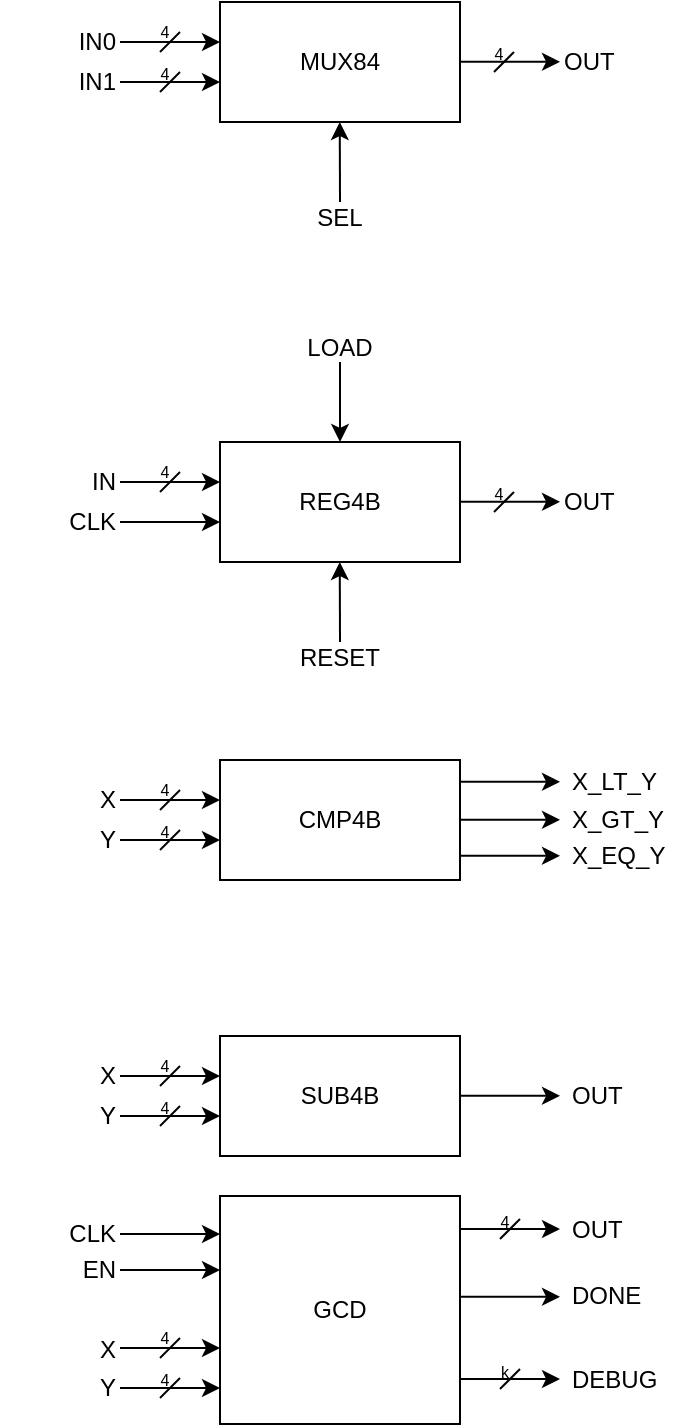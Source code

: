 <mxfile>
    <diagram id="Gh2L271qKCGY_lhU1-pZ" name="Page-1">
        <mxGraphModel dx="1340" dy="979" grid="0" gridSize="10" guides="1" tooltips="1" connect="1" arrows="1" fold="1" page="1" pageScale="1" pageWidth="850" pageHeight="1100" math="0" shadow="0">
            <root>
                <mxCell id="0"/>
                <mxCell id="1" parent="0"/>
                <mxCell id="2" value="MUX84" style="rounded=0;whiteSpace=wrap;html=1;" parent="1" vertex="1">
                    <mxGeometry x="150" y="230" width="120" height="60" as="geometry"/>
                </mxCell>
                <mxCell id="7" value="" style="group" parent="1" vertex="1" connectable="0">
                    <mxGeometry x="100" y="245" width="50" height="10" as="geometry"/>
                </mxCell>
                <mxCell id="3" value="" style="endArrow=classic;html=1;" parent="7" edge="1">
                    <mxGeometry width="50" height="50" relative="1" as="geometry">
                        <mxPoint y="5" as="sourcePoint"/>
                        <mxPoint x="50" y="5" as="targetPoint"/>
                    </mxGeometry>
                </mxCell>
                <mxCell id="6" value="" style="endArrow=none;html=1;" parent="7" edge="1">
                    <mxGeometry width="50" height="50" relative="1" as="geometry">
                        <mxPoint x="20" y="10" as="sourcePoint"/>
                        <mxPoint x="30" as="targetPoint"/>
                    </mxGeometry>
                </mxCell>
                <mxCell id="9" value="" style="group" parent="1" vertex="1" connectable="0">
                    <mxGeometry x="100" y="265" width="50" height="10" as="geometry"/>
                </mxCell>
                <mxCell id="4" value="" style="endArrow=classic;html=1;" parent="9" edge="1">
                    <mxGeometry width="50" height="50" relative="1" as="geometry">
                        <mxPoint y="5" as="sourcePoint"/>
                        <mxPoint x="50" y="5" as="targetPoint"/>
                    </mxGeometry>
                </mxCell>
                <mxCell id="8" value="" style="endArrow=none;html=1;" parent="9" edge="1">
                    <mxGeometry width="50" height="50" relative="1" as="geometry">
                        <mxPoint x="20" y="10" as="sourcePoint"/>
                        <mxPoint x="30" as="targetPoint"/>
                    </mxGeometry>
                </mxCell>
                <mxCell id="13" value="&lt;font style=&quot;font-size: 8px;&quot;&gt;4&lt;/font&gt;" style="text;html=1;align=center;verticalAlign=middle;whiteSpace=wrap;rounded=0;" parent="9" vertex="1">
                    <mxGeometry x="14.5" y="-5" width="15" height="10" as="geometry"/>
                </mxCell>
                <mxCell id="11" value="" style="group" parent="1" vertex="1" connectable="0">
                    <mxGeometry x="270" y="255" width="50" height="10" as="geometry"/>
                </mxCell>
                <mxCell id="5" value="" style="endArrow=classic;html=1;" parent="11" edge="1">
                    <mxGeometry width="50" height="50" relative="1" as="geometry">
                        <mxPoint y="4.92" as="sourcePoint"/>
                        <mxPoint x="50" y="4.92" as="targetPoint"/>
                    </mxGeometry>
                </mxCell>
                <mxCell id="10" value="" style="endArrow=none;html=1;" parent="11" edge="1">
                    <mxGeometry width="50" height="50" relative="1" as="geometry">
                        <mxPoint x="17" y="10" as="sourcePoint"/>
                        <mxPoint x="27" as="targetPoint"/>
                    </mxGeometry>
                </mxCell>
                <mxCell id="14" value="&lt;font style=&quot;font-size: 8px;&quot;&gt;4&lt;/font&gt;" style="text;html=1;align=center;verticalAlign=middle;whiteSpace=wrap;rounded=0;" parent="11" vertex="1">
                    <mxGeometry x="12" y="-5" width="15" height="10" as="geometry"/>
                </mxCell>
                <mxCell id="12" value="&lt;font style=&quot;font-size: 8px;&quot;&gt;4&lt;/font&gt;" style="text;html=1;align=center;verticalAlign=middle;whiteSpace=wrap;rounded=0;" parent="1" vertex="1">
                    <mxGeometry x="114.5" y="239" width="15" height="10" as="geometry"/>
                </mxCell>
                <mxCell id="15" value="IN0" style="text;html=1;align=right;verticalAlign=middle;whiteSpace=wrap;rounded=0;" parent="1" vertex="1">
                    <mxGeometry x="40" y="242.5" width="60" height="15" as="geometry"/>
                </mxCell>
                <mxCell id="16" value="IN1" style="text;html=1;align=right;verticalAlign=middle;whiteSpace=wrap;rounded=0;" parent="1" vertex="1">
                    <mxGeometry x="40" y="262" width="60" height="15" as="geometry"/>
                </mxCell>
                <mxCell id="17" value="OUT" style="text;html=1;align=left;verticalAlign=middle;whiteSpace=wrap;rounded=0;" parent="1" vertex="1">
                    <mxGeometry x="320" y="252.5" width="60" height="15" as="geometry"/>
                </mxCell>
                <mxCell id="18" value="" style="endArrow=classic;html=1;" parent="1" edge="1">
                    <mxGeometry width="50" height="50" relative="1" as="geometry">
                        <mxPoint x="210" y="330" as="sourcePoint"/>
                        <mxPoint x="209.88" y="290" as="targetPoint"/>
                    </mxGeometry>
                </mxCell>
                <mxCell id="19" value="SEL" style="text;html=1;align=center;verticalAlign=middle;whiteSpace=wrap;rounded=0;" parent="1" vertex="1">
                    <mxGeometry x="180" y="330" width="60" height="15" as="geometry"/>
                </mxCell>
                <mxCell id="20" value="REG4B" style="rounded=0;whiteSpace=wrap;html=1;" parent="1" vertex="1">
                    <mxGeometry x="150" y="450" width="120" height="60" as="geometry"/>
                </mxCell>
                <mxCell id="21" value="" style="group" parent="1" vertex="1" connectable="0">
                    <mxGeometry x="100" y="465" width="50" height="10" as="geometry"/>
                </mxCell>
                <mxCell id="22" value="" style="endArrow=classic;html=1;" parent="21" edge="1">
                    <mxGeometry width="50" height="50" relative="1" as="geometry">
                        <mxPoint y="5" as="sourcePoint"/>
                        <mxPoint x="50" y="5" as="targetPoint"/>
                    </mxGeometry>
                </mxCell>
                <mxCell id="23" value="" style="endArrow=none;html=1;" parent="21" edge="1">
                    <mxGeometry width="50" height="50" relative="1" as="geometry">
                        <mxPoint x="20" y="10" as="sourcePoint"/>
                        <mxPoint x="30" as="targetPoint"/>
                    </mxGeometry>
                </mxCell>
                <mxCell id="24" value="" style="group" parent="1" vertex="1" connectable="0">
                    <mxGeometry x="100" y="485" width="50" height="10" as="geometry"/>
                </mxCell>
                <mxCell id="25" value="" style="endArrow=classic;html=1;" parent="24" edge="1">
                    <mxGeometry width="50" height="50" relative="1" as="geometry">
                        <mxPoint y="5" as="sourcePoint"/>
                        <mxPoint x="50" y="5" as="targetPoint"/>
                    </mxGeometry>
                </mxCell>
                <mxCell id="28" value="" style="group" parent="1" vertex="1" connectable="0">
                    <mxGeometry x="270" y="475" width="50" height="10" as="geometry"/>
                </mxCell>
                <mxCell id="29" value="" style="endArrow=classic;html=1;" parent="28" edge="1">
                    <mxGeometry width="50" height="50" relative="1" as="geometry">
                        <mxPoint y="4.92" as="sourcePoint"/>
                        <mxPoint x="50" y="4.92" as="targetPoint"/>
                    </mxGeometry>
                </mxCell>
                <mxCell id="30" value="" style="endArrow=none;html=1;" parent="28" edge="1">
                    <mxGeometry width="50" height="50" relative="1" as="geometry">
                        <mxPoint x="17" y="10" as="sourcePoint"/>
                        <mxPoint x="27" as="targetPoint"/>
                    </mxGeometry>
                </mxCell>
                <mxCell id="31" value="&lt;font style=&quot;font-size: 8px;&quot;&gt;4&lt;/font&gt;" style="text;html=1;align=center;verticalAlign=middle;whiteSpace=wrap;rounded=0;" parent="28" vertex="1">
                    <mxGeometry x="12" y="-5" width="15" height="10" as="geometry"/>
                </mxCell>
                <mxCell id="32" value="&lt;font style=&quot;font-size: 8px;&quot;&gt;4&lt;/font&gt;" style="text;html=1;align=center;verticalAlign=middle;whiteSpace=wrap;rounded=0;" parent="1" vertex="1">
                    <mxGeometry x="114.5" y="459" width="15" height="10" as="geometry"/>
                </mxCell>
                <mxCell id="33" value="IN" style="text;html=1;align=right;verticalAlign=middle;whiteSpace=wrap;rounded=0;" parent="1" vertex="1">
                    <mxGeometry x="40" y="462.5" width="60" height="15" as="geometry"/>
                </mxCell>
                <mxCell id="34" value="CLK" style="text;html=1;align=right;verticalAlign=middle;whiteSpace=wrap;rounded=0;" parent="1" vertex="1">
                    <mxGeometry x="40" y="482" width="60" height="15" as="geometry"/>
                </mxCell>
                <mxCell id="35" value="OUT" style="text;html=1;align=left;verticalAlign=middle;whiteSpace=wrap;rounded=0;" parent="1" vertex="1">
                    <mxGeometry x="320" y="472.5" width="60" height="15" as="geometry"/>
                </mxCell>
                <mxCell id="36" value="" style="endArrow=classic;html=1;" parent="1" edge="1">
                    <mxGeometry width="50" height="50" relative="1" as="geometry">
                        <mxPoint x="210" y="550" as="sourcePoint"/>
                        <mxPoint x="209.88" y="510" as="targetPoint"/>
                    </mxGeometry>
                </mxCell>
                <mxCell id="37" value="RESET" style="text;html=1;align=center;verticalAlign=middle;whiteSpace=wrap;rounded=0;" parent="1" vertex="1">
                    <mxGeometry x="180" y="550" width="60" height="15" as="geometry"/>
                </mxCell>
                <mxCell id="52" value="" style="endArrow=classic;html=1;" parent="1" edge="1">
                    <mxGeometry width="50" height="50" relative="1" as="geometry">
                        <mxPoint x="210" y="410" as="sourcePoint"/>
                        <mxPoint x="210" y="450" as="targetPoint"/>
                    </mxGeometry>
                </mxCell>
                <mxCell id="53" value="LOAD" style="text;html=1;align=center;verticalAlign=middle;whiteSpace=wrap;rounded=0;rotation=0;" parent="1" vertex="1">
                    <mxGeometry x="180" y="395" width="60" height="15" as="geometry"/>
                </mxCell>
                <mxCell id="55" value="CMP4B" style="rounded=0;whiteSpace=wrap;html=1;" parent="1" vertex="1">
                    <mxGeometry x="150" y="609" width="120" height="60" as="geometry"/>
                </mxCell>
                <mxCell id="56" value="" style="group" parent="1" vertex="1" connectable="0">
                    <mxGeometry x="100" y="624" width="50" height="10" as="geometry"/>
                </mxCell>
                <mxCell id="57" value="" style="endArrow=classic;html=1;" parent="56" edge="1">
                    <mxGeometry width="50" height="50" relative="1" as="geometry">
                        <mxPoint y="5" as="sourcePoint"/>
                        <mxPoint x="50" y="5" as="targetPoint"/>
                    </mxGeometry>
                </mxCell>
                <mxCell id="58" value="" style="endArrow=none;html=1;" parent="56" edge="1">
                    <mxGeometry width="50" height="50" relative="1" as="geometry">
                        <mxPoint x="20" y="10" as="sourcePoint"/>
                        <mxPoint x="30" as="targetPoint"/>
                    </mxGeometry>
                </mxCell>
                <mxCell id="59" value="" style="group" parent="1" vertex="1" connectable="0">
                    <mxGeometry x="100" y="644" width="50" height="10" as="geometry"/>
                </mxCell>
                <mxCell id="60" value="" style="endArrow=classic;html=1;" parent="59" edge="1">
                    <mxGeometry width="50" height="50" relative="1" as="geometry">
                        <mxPoint y="5" as="sourcePoint"/>
                        <mxPoint x="50" y="5" as="targetPoint"/>
                    </mxGeometry>
                </mxCell>
                <mxCell id="61" value="" style="endArrow=none;html=1;" parent="59" edge="1">
                    <mxGeometry width="50" height="50" relative="1" as="geometry">
                        <mxPoint x="20" y="10" as="sourcePoint"/>
                        <mxPoint x="30" as="targetPoint"/>
                    </mxGeometry>
                </mxCell>
                <mxCell id="62" value="&lt;font style=&quot;font-size: 8px;&quot;&gt;4&lt;/font&gt;" style="text;html=1;align=center;verticalAlign=middle;whiteSpace=wrap;rounded=0;" parent="59" vertex="1">
                    <mxGeometry x="14.5" y="-5" width="15" height="10" as="geometry"/>
                </mxCell>
                <mxCell id="63" value="" style="group" parent="1" vertex="1" connectable="0">
                    <mxGeometry x="270" y="615" width="50" height="10" as="geometry"/>
                </mxCell>
                <mxCell id="64" value="" style="endArrow=classic;html=1;" parent="63" edge="1">
                    <mxGeometry width="50" height="50" relative="1" as="geometry">
                        <mxPoint y="4.92" as="sourcePoint"/>
                        <mxPoint x="50" y="4.92" as="targetPoint"/>
                    </mxGeometry>
                </mxCell>
                <mxCell id="67" value="&lt;font style=&quot;font-size: 8px;&quot;&gt;4&lt;/font&gt;" style="text;html=1;align=center;verticalAlign=middle;whiteSpace=wrap;rounded=0;" parent="1" vertex="1">
                    <mxGeometry x="114.5" y="618" width="15" height="10" as="geometry"/>
                </mxCell>
                <mxCell id="68" value="X" style="text;html=1;align=right;verticalAlign=middle;whiteSpace=wrap;rounded=0;" parent="1" vertex="1">
                    <mxGeometry x="40" y="621.5" width="60" height="15" as="geometry"/>
                </mxCell>
                <mxCell id="69" value="Y" style="text;html=1;align=right;verticalAlign=middle;whiteSpace=wrap;rounded=0;" parent="1" vertex="1">
                    <mxGeometry x="40" y="641" width="60" height="15" as="geometry"/>
                </mxCell>
                <mxCell id="70" value="" style="group" parent="1" vertex="1" connectable="0">
                    <mxGeometry x="270" y="634" width="50" height="10" as="geometry"/>
                </mxCell>
                <mxCell id="71" value="" style="endArrow=classic;html=1;" parent="70" edge="1">
                    <mxGeometry width="50" height="50" relative="1" as="geometry">
                        <mxPoint y="4.92" as="sourcePoint"/>
                        <mxPoint x="50" y="4.92" as="targetPoint"/>
                    </mxGeometry>
                </mxCell>
                <mxCell id="72" value="" style="group" parent="1" vertex="1" connectable="0">
                    <mxGeometry x="270" y="652" width="50" height="10" as="geometry"/>
                </mxCell>
                <mxCell id="73" value="" style="endArrow=classic;html=1;" parent="72" edge="1">
                    <mxGeometry width="50" height="50" relative="1" as="geometry">
                        <mxPoint y="4.92" as="sourcePoint"/>
                        <mxPoint x="50" y="4.92" as="targetPoint"/>
                    </mxGeometry>
                </mxCell>
                <mxCell id="74" value="X_LT_Y" style="text;html=1;align=left;verticalAlign=middle;whiteSpace=wrap;rounded=0;" parent="1" vertex="1">
                    <mxGeometry x="324" y="612.5" width="60" height="15" as="geometry"/>
                </mxCell>
                <mxCell id="75" value="X_GT_Y" style="text;html=1;align=left;verticalAlign=middle;whiteSpace=wrap;rounded=0;" parent="1" vertex="1">
                    <mxGeometry x="324" y="631" width="60" height="15" as="geometry"/>
                </mxCell>
                <mxCell id="76" value="X_EQ_Y" style="text;html=1;align=left;verticalAlign=middle;whiteSpace=wrap;rounded=0;" parent="1" vertex="1">
                    <mxGeometry x="324" y="649" width="60" height="15" as="geometry"/>
                </mxCell>
                <mxCell id="77" value="SUB4B" style="rounded=0;whiteSpace=wrap;html=1;" parent="1" vertex="1">
                    <mxGeometry x="150" y="747" width="120" height="60" as="geometry"/>
                </mxCell>
                <mxCell id="78" value="" style="group" parent="1" vertex="1" connectable="0">
                    <mxGeometry x="100" y="762" width="50" height="10" as="geometry"/>
                </mxCell>
                <mxCell id="79" value="" style="endArrow=classic;html=1;" parent="78" edge="1">
                    <mxGeometry width="50" height="50" relative="1" as="geometry">
                        <mxPoint y="5" as="sourcePoint"/>
                        <mxPoint x="50" y="5" as="targetPoint"/>
                    </mxGeometry>
                </mxCell>
                <mxCell id="80" value="" style="endArrow=none;html=1;" parent="78" edge="1">
                    <mxGeometry width="50" height="50" relative="1" as="geometry">
                        <mxPoint x="20" y="10" as="sourcePoint"/>
                        <mxPoint x="30" as="targetPoint"/>
                    </mxGeometry>
                </mxCell>
                <mxCell id="81" value="" style="group" parent="1" vertex="1" connectable="0">
                    <mxGeometry x="100" y="782" width="50" height="10" as="geometry"/>
                </mxCell>
                <mxCell id="82" value="" style="endArrow=classic;html=1;" parent="81" edge="1">
                    <mxGeometry width="50" height="50" relative="1" as="geometry">
                        <mxPoint y="5" as="sourcePoint"/>
                        <mxPoint x="50" y="5" as="targetPoint"/>
                    </mxGeometry>
                </mxCell>
                <mxCell id="83" value="" style="endArrow=none;html=1;" parent="81" edge="1">
                    <mxGeometry width="50" height="50" relative="1" as="geometry">
                        <mxPoint x="20" y="10" as="sourcePoint"/>
                        <mxPoint x="30" as="targetPoint"/>
                    </mxGeometry>
                </mxCell>
                <mxCell id="84" value="&lt;font style=&quot;font-size: 8px;&quot;&gt;4&lt;/font&gt;" style="text;html=1;align=center;verticalAlign=middle;whiteSpace=wrap;rounded=0;" parent="81" vertex="1">
                    <mxGeometry x="14.5" y="-5" width="15" height="10" as="geometry"/>
                </mxCell>
                <mxCell id="85" value="" style="group" parent="1" vertex="1" connectable="0">
                    <mxGeometry x="270" y="772" width="50" height="10" as="geometry"/>
                </mxCell>
                <mxCell id="86" value="" style="endArrow=classic;html=1;" parent="85" edge="1">
                    <mxGeometry width="50" height="50" relative="1" as="geometry">
                        <mxPoint y="4.92" as="sourcePoint"/>
                        <mxPoint x="50" y="4.92" as="targetPoint"/>
                    </mxGeometry>
                </mxCell>
                <mxCell id="87" value="&lt;font style=&quot;font-size: 8px;&quot;&gt;4&lt;/font&gt;" style="text;html=1;align=center;verticalAlign=middle;whiteSpace=wrap;rounded=0;" parent="1" vertex="1">
                    <mxGeometry x="114.5" y="756" width="15" height="10" as="geometry"/>
                </mxCell>
                <mxCell id="92" value="OUT" style="text;html=1;align=left;verticalAlign=middle;whiteSpace=wrap;rounded=0;" parent="1" vertex="1">
                    <mxGeometry x="324" y="769.5" width="60" height="15" as="geometry"/>
                </mxCell>
                <mxCell id="95" value="X" style="text;html=1;align=right;verticalAlign=middle;whiteSpace=wrap;rounded=0;" parent="1" vertex="1">
                    <mxGeometry x="40" y="759.5" width="60" height="15" as="geometry"/>
                </mxCell>
                <mxCell id="96" value="Y" style="text;html=1;align=right;verticalAlign=middle;whiteSpace=wrap;rounded=0;" parent="1" vertex="1">
                    <mxGeometry x="40" y="779" width="60" height="15" as="geometry"/>
                </mxCell>
                <mxCell id="97" value="GCD" style="rounded=0;whiteSpace=wrap;html=1;" vertex="1" parent="1">
                    <mxGeometry x="150" y="827" width="120" height="114" as="geometry"/>
                </mxCell>
                <mxCell id="98" value="" style="group" vertex="1" connectable="0" parent="1">
                    <mxGeometry x="100" y="898" width="50" height="10" as="geometry"/>
                </mxCell>
                <mxCell id="99" value="" style="endArrow=classic;html=1;" edge="1" parent="98">
                    <mxGeometry width="50" height="50" relative="1" as="geometry">
                        <mxPoint y="5" as="sourcePoint"/>
                        <mxPoint x="50" y="5" as="targetPoint"/>
                    </mxGeometry>
                </mxCell>
                <mxCell id="100" value="" style="endArrow=none;html=1;" edge="1" parent="98">
                    <mxGeometry width="50" height="50" relative="1" as="geometry">
                        <mxPoint x="20" y="10" as="sourcePoint"/>
                        <mxPoint x="30" as="targetPoint"/>
                    </mxGeometry>
                </mxCell>
                <mxCell id="101" value="" style="group" vertex="1" connectable="0" parent="1">
                    <mxGeometry x="100" y="918" width="50" height="10" as="geometry"/>
                </mxCell>
                <mxCell id="102" value="" style="endArrow=classic;html=1;" edge="1" parent="101">
                    <mxGeometry width="50" height="50" relative="1" as="geometry">
                        <mxPoint y="5" as="sourcePoint"/>
                        <mxPoint x="50" y="5" as="targetPoint"/>
                    </mxGeometry>
                </mxCell>
                <mxCell id="103" value="" style="endArrow=none;html=1;" edge="1" parent="101">
                    <mxGeometry width="50" height="50" relative="1" as="geometry">
                        <mxPoint x="20" y="10" as="sourcePoint"/>
                        <mxPoint x="30" as="targetPoint"/>
                    </mxGeometry>
                </mxCell>
                <mxCell id="104" value="&lt;font style=&quot;font-size: 8px;&quot;&gt;4&lt;/font&gt;" style="text;html=1;align=center;verticalAlign=middle;whiteSpace=wrap;rounded=0;" vertex="1" parent="101">
                    <mxGeometry x="14.5" y="-5" width="15" height="10" as="geometry"/>
                </mxCell>
                <mxCell id="107" value="&lt;font style=&quot;font-size: 8px;&quot;&gt;4&lt;/font&gt;" style="text;html=1;align=center;verticalAlign=middle;whiteSpace=wrap;rounded=0;" vertex="1" parent="1">
                    <mxGeometry x="114.5" y="892" width="15" height="10" as="geometry"/>
                </mxCell>
                <mxCell id="108" value="OUT" style="text;html=1;align=left;verticalAlign=middle;whiteSpace=wrap;rounded=0;" vertex="1" parent="1">
                    <mxGeometry x="324" y="836" width="60" height="15" as="geometry"/>
                </mxCell>
                <mxCell id="109" value="" style="group" vertex="1" connectable="0" parent="1">
                    <mxGeometry x="270" y="838.5" width="50" height="10" as="geometry"/>
                </mxCell>
                <mxCell id="110" value="" style="endArrow=classic;html=1;" edge="1" parent="109">
                    <mxGeometry width="50" height="50" relative="1" as="geometry">
                        <mxPoint y="5" as="sourcePoint"/>
                        <mxPoint x="50" y="5" as="targetPoint"/>
                    </mxGeometry>
                </mxCell>
                <mxCell id="111" value="" style="endArrow=none;html=1;" edge="1" parent="109">
                    <mxGeometry width="50" height="50" relative="1" as="geometry">
                        <mxPoint x="20" y="10" as="sourcePoint"/>
                        <mxPoint x="30" as="targetPoint"/>
                    </mxGeometry>
                </mxCell>
                <mxCell id="112" value="&lt;font style=&quot;font-size: 8px;&quot;&gt;4&lt;/font&gt;" style="text;html=1;align=center;verticalAlign=middle;whiteSpace=wrap;rounded=0;" vertex="1" parent="109">
                    <mxGeometry x="14.5" y="-5" width="15" height="10" as="geometry"/>
                </mxCell>
                <mxCell id="113" value="" style="group" vertex="1" connectable="0" parent="1">
                    <mxGeometry x="270" y="872.5" width="50" height="10" as="geometry"/>
                </mxCell>
                <mxCell id="114" value="" style="endArrow=classic;html=1;" edge="1" parent="113">
                    <mxGeometry width="50" height="50" relative="1" as="geometry">
                        <mxPoint y="4.92" as="sourcePoint"/>
                        <mxPoint x="50" y="4.92" as="targetPoint"/>
                    </mxGeometry>
                </mxCell>
                <mxCell id="115" value="DONE" style="text;html=1;align=left;verticalAlign=middle;whiteSpace=wrap;rounded=0;" vertex="1" parent="1">
                    <mxGeometry x="324" y="869.5" width="60" height="15" as="geometry"/>
                </mxCell>
                <mxCell id="116" value="X" style="text;html=1;align=right;verticalAlign=middle;whiteSpace=wrap;rounded=0;" vertex="1" parent="1">
                    <mxGeometry x="40" y="896" width="60" height="15" as="geometry"/>
                </mxCell>
                <mxCell id="117" value="Y" style="text;html=1;align=right;verticalAlign=middle;whiteSpace=wrap;rounded=0;" vertex="1" parent="1">
                    <mxGeometry x="40" y="915.5" width="60" height="15" as="geometry"/>
                </mxCell>
                <mxCell id="118" value="CLK" style="text;html=1;align=right;verticalAlign=middle;whiteSpace=wrap;rounded=0;" vertex="1" parent="1">
                    <mxGeometry x="40" y="838" width="60" height="15" as="geometry"/>
                </mxCell>
                <mxCell id="119" value="" style="group" vertex="1" connectable="0" parent="1">
                    <mxGeometry x="100" y="841" width="50" height="10" as="geometry"/>
                </mxCell>
                <mxCell id="120" value="" style="endArrow=classic;html=1;" edge="1" parent="119">
                    <mxGeometry width="50" height="50" relative="1" as="geometry">
                        <mxPoint y="5" as="sourcePoint"/>
                        <mxPoint x="50" y="5" as="targetPoint"/>
                    </mxGeometry>
                </mxCell>
                <mxCell id="121" value="EN" style="text;html=1;align=right;verticalAlign=middle;whiteSpace=wrap;rounded=0;" vertex="1" parent="1">
                    <mxGeometry x="40" y="856" width="60" height="15" as="geometry"/>
                </mxCell>
                <mxCell id="122" value="" style="group" vertex="1" connectable="0" parent="1">
                    <mxGeometry x="100" y="859" width="50" height="10" as="geometry"/>
                </mxCell>
                <mxCell id="123" value="" style="endArrow=classic;html=1;" edge="1" parent="122">
                    <mxGeometry width="50" height="50" relative="1" as="geometry">
                        <mxPoint y="5" as="sourcePoint"/>
                        <mxPoint x="50" y="5" as="targetPoint"/>
                    </mxGeometry>
                </mxCell>
                <mxCell id="126" value="DEBUG" style="text;html=1;align=left;verticalAlign=middle;whiteSpace=wrap;rounded=0;" vertex="1" parent="1">
                    <mxGeometry x="324" y="911" width="60" height="15" as="geometry"/>
                </mxCell>
                <mxCell id="127" value="" style="group" vertex="1" connectable="0" parent="1">
                    <mxGeometry x="270" y="913.5" width="50" height="10" as="geometry"/>
                </mxCell>
                <mxCell id="128" value="" style="endArrow=classic;html=1;" edge="1" parent="127">
                    <mxGeometry width="50" height="50" relative="1" as="geometry">
                        <mxPoint y="5" as="sourcePoint"/>
                        <mxPoint x="50" y="5" as="targetPoint"/>
                    </mxGeometry>
                </mxCell>
                <mxCell id="129" value="" style="endArrow=none;html=1;" edge="1" parent="127">
                    <mxGeometry width="50" height="50" relative="1" as="geometry">
                        <mxPoint x="20" y="10" as="sourcePoint"/>
                        <mxPoint x="30" as="targetPoint"/>
                    </mxGeometry>
                </mxCell>
                <mxCell id="130" value="&lt;span style=&quot;font-size: 8px;&quot;&gt;k&lt;/span&gt;" style="text;html=1;align=center;verticalAlign=middle;whiteSpace=wrap;rounded=0;" vertex="1" parent="127">
                    <mxGeometry x="14.5" y="-5" width="15" height="10" as="geometry"/>
                </mxCell>
            </root>
        </mxGraphModel>
    </diagram>
    <diagram id="oWNvye7ojQvZRZeXHwyg" name="Page-2">
        <mxGraphModel dx="1139" dy="832" grid="1" gridSize="10" guides="1" tooltips="1" connect="1" arrows="1" fold="1" page="1" pageScale="1" pageWidth="850" pageHeight="1100" math="0" shadow="0">
            <root>
                <mxCell id="0"/>
                <mxCell id="1" parent="0"/>
                <mxCell id="Dw1du2lduZ2f0aSFBIJp-1" value="MUX84" style="rounded=0;whiteSpace=wrap;html=1;" vertex="1" parent="1">
                    <mxGeometry x="580" y="200" width="120" height="60" as="geometry"/>
                </mxCell>
                <mxCell id="Dw1du2lduZ2f0aSFBIJp-2" value="" style="group" vertex="1" connectable="0" parent="1">
                    <mxGeometry x="530" y="215" width="50" height="10" as="geometry"/>
                </mxCell>
                <mxCell id="Dw1du2lduZ2f0aSFBIJp-3" value="" style="endArrow=classic;html=1;" edge="1" parent="Dw1du2lduZ2f0aSFBIJp-2">
                    <mxGeometry width="50" height="50" relative="1" as="geometry">
                        <mxPoint y="5" as="sourcePoint"/>
                        <mxPoint x="50" y="5" as="targetPoint"/>
                    </mxGeometry>
                </mxCell>
                <mxCell id="Dw1du2lduZ2f0aSFBIJp-4" value="" style="endArrow=none;html=1;" edge="1" parent="Dw1du2lduZ2f0aSFBIJp-2">
                    <mxGeometry width="50" height="50" relative="1" as="geometry">
                        <mxPoint x="20" y="10" as="sourcePoint"/>
                        <mxPoint x="30" as="targetPoint"/>
                    </mxGeometry>
                </mxCell>
                <mxCell id="Dw1du2lduZ2f0aSFBIJp-5" value="" style="group" vertex="1" connectable="0" parent="1">
                    <mxGeometry x="530" y="235" width="50" height="10" as="geometry"/>
                </mxCell>
                <mxCell id="Dw1du2lduZ2f0aSFBIJp-6" value="" style="endArrow=classic;html=1;" edge="1" parent="Dw1du2lduZ2f0aSFBIJp-5">
                    <mxGeometry width="50" height="50" relative="1" as="geometry">
                        <mxPoint y="5" as="sourcePoint"/>
                        <mxPoint x="50" y="5" as="targetPoint"/>
                    </mxGeometry>
                </mxCell>
                <mxCell id="Dw1du2lduZ2f0aSFBIJp-7" value="" style="endArrow=none;html=1;" edge="1" parent="Dw1du2lduZ2f0aSFBIJp-5">
                    <mxGeometry width="50" height="50" relative="1" as="geometry">
                        <mxPoint x="20" y="10" as="sourcePoint"/>
                        <mxPoint x="30" as="targetPoint"/>
                    </mxGeometry>
                </mxCell>
                <mxCell id="Dw1du2lduZ2f0aSFBIJp-8" value="&lt;font style=&quot;font-size: 8px;&quot;&gt;4&lt;/font&gt;" style="text;html=1;align=center;verticalAlign=middle;whiteSpace=wrap;rounded=0;" vertex="1" parent="Dw1du2lduZ2f0aSFBIJp-5">
                    <mxGeometry x="14.5" y="-5" width="15" height="10" as="geometry"/>
                </mxCell>
                <mxCell id="Dw1du2lduZ2f0aSFBIJp-9" value="" style="group" vertex="1" connectable="0" parent="1">
                    <mxGeometry x="700" y="225" width="50" height="10" as="geometry"/>
                </mxCell>
                <mxCell id="Dw1du2lduZ2f0aSFBIJp-10" value="" style="endArrow=classic;html=1;" edge="1" parent="Dw1du2lduZ2f0aSFBIJp-9">
                    <mxGeometry width="50" height="50" relative="1" as="geometry">
                        <mxPoint y="4.92" as="sourcePoint"/>
                        <mxPoint x="50" y="4.92" as="targetPoint"/>
                    </mxGeometry>
                </mxCell>
                <mxCell id="Dw1du2lduZ2f0aSFBIJp-11" value="" style="endArrow=none;html=1;" edge="1" parent="Dw1du2lduZ2f0aSFBIJp-9">
                    <mxGeometry width="50" height="50" relative="1" as="geometry">
                        <mxPoint x="17" y="10" as="sourcePoint"/>
                        <mxPoint x="27" as="targetPoint"/>
                    </mxGeometry>
                </mxCell>
                <mxCell id="Dw1du2lduZ2f0aSFBIJp-12" value="&lt;font style=&quot;font-size: 8px;&quot;&gt;4&lt;/font&gt;" style="text;html=1;align=center;verticalAlign=middle;whiteSpace=wrap;rounded=0;" vertex="1" parent="Dw1du2lduZ2f0aSFBIJp-9">
                    <mxGeometry x="12" y="-5" width="15" height="10" as="geometry"/>
                </mxCell>
                <mxCell id="Dw1du2lduZ2f0aSFBIJp-13" value="&lt;font style=&quot;font-size: 8px;&quot;&gt;4&lt;/font&gt;" style="text;html=1;align=center;verticalAlign=middle;whiteSpace=wrap;rounded=0;" vertex="1" parent="1">
                    <mxGeometry x="544.5" y="209" width="15" height="10" as="geometry"/>
                </mxCell>
                <mxCell id="Dw1du2lduZ2f0aSFBIJp-14" value="IN0" style="text;html=1;align=right;verticalAlign=middle;whiteSpace=wrap;rounded=0;" vertex="1" parent="1">
                    <mxGeometry x="470" y="212.5" width="60" height="15" as="geometry"/>
                </mxCell>
                <mxCell id="Dw1du2lduZ2f0aSFBIJp-15" value="IN1" style="text;html=1;align=right;verticalAlign=middle;whiteSpace=wrap;rounded=0;" vertex="1" parent="1">
                    <mxGeometry x="470" y="232" width="60" height="15" as="geometry"/>
                </mxCell>
                <mxCell id="Dw1du2lduZ2f0aSFBIJp-16" value="OUT" style="text;html=1;align=left;verticalAlign=middle;whiteSpace=wrap;rounded=0;" vertex="1" parent="1">
                    <mxGeometry x="750" y="222.5" width="60" height="15" as="geometry"/>
                </mxCell>
                <mxCell id="Dw1du2lduZ2f0aSFBIJp-17" value="" style="endArrow=classic;html=1;" edge="1" parent="1">
                    <mxGeometry width="50" height="50" relative="1" as="geometry">
                        <mxPoint x="640" y="300" as="sourcePoint"/>
                        <mxPoint x="639.88" y="260" as="targetPoint"/>
                    </mxGeometry>
                </mxCell>
                <mxCell id="Dw1du2lduZ2f0aSFBIJp-18" value="SEL" style="text;html=1;align=center;verticalAlign=middle;whiteSpace=wrap;rounded=0;" vertex="1" parent="1">
                    <mxGeometry x="610" y="300" width="60" height="15" as="geometry"/>
                </mxCell>
                <mxCell id="Dw1du2lduZ2f0aSFBIJp-19" value="REG4B" style="rounded=0;whiteSpace=wrap;html=1;" vertex="1" parent="1">
                    <mxGeometry x="580" y="420" width="120" height="60" as="geometry"/>
                </mxCell>
                <mxCell id="Dw1du2lduZ2f0aSFBIJp-20" value="" style="group" vertex="1" connectable="0" parent="1">
                    <mxGeometry x="530" y="435" width="50" height="10" as="geometry"/>
                </mxCell>
                <mxCell id="Dw1du2lduZ2f0aSFBIJp-21" value="" style="endArrow=classic;html=1;" edge="1" parent="Dw1du2lduZ2f0aSFBIJp-20">
                    <mxGeometry width="50" height="50" relative="1" as="geometry">
                        <mxPoint y="5" as="sourcePoint"/>
                        <mxPoint x="50" y="5" as="targetPoint"/>
                    </mxGeometry>
                </mxCell>
                <mxCell id="Dw1du2lduZ2f0aSFBIJp-22" value="" style="endArrow=none;html=1;" edge="1" parent="Dw1du2lduZ2f0aSFBIJp-20">
                    <mxGeometry width="50" height="50" relative="1" as="geometry">
                        <mxPoint x="20" y="10" as="sourcePoint"/>
                        <mxPoint x="30" as="targetPoint"/>
                    </mxGeometry>
                </mxCell>
                <mxCell id="Dw1du2lduZ2f0aSFBIJp-23" value="" style="group" vertex="1" connectable="0" parent="1">
                    <mxGeometry x="530" y="455" width="50" height="10" as="geometry"/>
                </mxCell>
                <mxCell id="Dw1du2lduZ2f0aSFBIJp-24" value="" style="endArrow=classic;html=1;" edge="1" parent="Dw1du2lduZ2f0aSFBIJp-23">
                    <mxGeometry width="50" height="50" relative="1" as="geometry">
                        <mxPoint y="5" as="sourcePoint"/>
                        <mxPoint x="50" y="5" as="targetPoint"/>
                    </mxGeometry>
                </mxCell>
                <mxCell id="Dw1du2lduZ2f0aSFBIJp-25" value="" style="group" vertex="1" connectable="0" parent="1">
                    <mxGeometry x="700" y="445" width="50" height="10" as="geometry"/>
                </mxCell>
                <mxCell id="Dw1du2lduZ2f0aSFBIJp-26" value="" style="endArrow=classic;html=1;" edge="1" parent="Dw1du2lduZ2f0aSFBIJp-25">
                    <mxGeometry width="50" height="50" relative="1" as="geometry">
                        <mxPoint y="4.92" as="sourcePoint"/>
                        <mxPoint x="50" y="4.92" as="targetPoint"/>
                    </mxGeometry>
                </mxCell>
                <mxCell id="Dw1du2lduZ2f0aSFBIJp-27" value="" style="endArrow=none;html=1;" edge="1" parent="Dw1du2lduZ2f0aSFBIJp-25">
                    <mxGeometry width="50" height="50" relative="1" as="geometry">
                        <mxPoint x="17" y="10" as="sourcePoint"/>
                        <mxPoint x="27" as="targetPoint"/>
                    </mxGeometry>
                </mxCell>
                <mxCell id="Dw1du2lduZ2f0aSFBIJp-28" value="&lt;font style=&quot;font-size: 8px;&quot;&gt;4&lt;/font&gt;" style="text;html=1;align=center;verticalAlign=middle;whiteSpace=wrap;rounded=0;" vertex="1" parent="Dw1du2lduZ2f0aSFBIJp-25">
                    <mxGeometry x="12" y="-5" width="15" height="10" as="geometry"/>
                </mxCell>
                <mxCell id="Dw1du2lduZ2f0aSFBIJp-29" value="&lt;font style=&quot;font-size: 8px;&quot;&gt;4&lt;/font&gt;" style="text;html=1;align=center;verticalAlign=middle;whiteSpace=wrap;rounded=0;" vertex="1" parent="1">
                    <mxGeometry x="544.5" y="429" width="15" height="10" as="geometry"/>
                </mxCell>
                <mxCell id="Dw1du2lduZ2f0aSFBIJp-30" value="IN" style="text;html=1;align=right;verticalAlign=middle;whiteSpace=wrap;rounded=0;" vertex="1" parent="1">
                    <mxGeometry x="470" y="432.5" width="60" height="15" as="geometry"/>
                </mxCell>
                <mxCell id="Dw1du2lduZ2f0aSFBIJp-31" value="CLK" style="text;html=1;align=right;verticalAlign=middle;whiteSpace=wrap;rounded=0;" vertex="1" parent="1">
                    <mxGeometry x="470" y="452" width="60" height="15" as="geometry"/>
                </mxCell>
                <mxCell id="Dw1du2lduZ2f0aSFBIJp-32" value="OUT" style="text;html=1;align=left;verticalAlign=middle;whiteSpace=wrap;rounded=0;" vertex="1" parent="1">
                    <mxGeometry x="750" y="442.5" width="60" height="15" as="geometry"/>
                </mxCell>
                <mxCell id="Dw1du2lduZ2f0aSFBIJp-33" value="" style="endArrow=classic;html=1;" edge="1" parent="1">
                    <mxGeometry width="50" height="50" relative="1" as="geometry">
                        <mxPoint x="640" y="520" as="sourcePoint"/>
                        <mxPoint x="639.88" y="480" as="targetPoint"/>
                    </mxGeometry>
                </mxCell>
                <mxCell id="Dw1du2lduZ2f0aSFBIJp-34" value="RESET" style="text;html=1;align=center;verticalAlign=middle;whiteSpace=wrap;rounded=0;" vertex="1" parent="1">
                    <mxGeometry x="610" y="520" width="60" height="15" as="geometry"/>
                </mxCell>
                <mxCell id="Dw1du2lduZ2f0aSFBIJp-35" value="" style="endArrow=classic;html=1;" edge="1" parent="1">
                    <mxGeometry width="50" height="50" relative="1" as="geometry">
                        <mxPoint x="640" y="380" as="sourcePoint"/>
                        <mxPoint x="640" y="420" as="targetPoint"/>
                    </mxGeometry>
                </mxCell>
                <mxCell id="Dw1du2lduZ2f0aSFBIJp-36" value="LOAD" style="text;html=1;align=center;verticalAlign=middle;whiteSpace=wrap;rounded=0;rotation=0;" vertex="1" parent="1">
                    <mxGeometry x="610" y="365" width="60" height="15" as="geometry"/>
                </mxCell>
                <mxCell id="Dw1du2lduZ2f0aSFBIJp-37" value="CMP4B" style="rounded=0;whiteSpace=wrap;html=1;" vertex="1" parent="1">
                    <mxGeometry x="580" y="579" width="120" height="60" as="geometry"/>
                </mxCell>
                <mxCell id="Dw1du2lduZ2f0aSFBIJp-38" value="" style="group" vertex="1" connectable="0" parent="1">
                    <mxGeometry x="530" y="594" width="50" height="10" as="geometry"/>
                </mxCell>
                <mxCell id="Dw1du2lduZ2f0aSFBIJp-39" value="" style="endArrow=classic;html=1;" edge="1" parent="Dw1du2lduZ2f0aSFBIJp-38">
                    <mxGeometry width="50" height="50" relative="1" as="geometry">
                        <mxPoint y="5" as="sourcePoint"/>
                        <mxPoint x="50" y="5" as="targetPoint"/>
                    </mxGeometry>
                </mxCell>
                <mxCell id="Dw1du2lduZ2f0aSFBIJp-40" value="" style="endArrow=none;html=1;" edge="1" parent="Dw1du2lduZ2f0aSFBIJp-38">
                    <mxGeometry width="50" height="50" relative="1" as="geometry">
                        <mxPoint x="20" y="10" as="sourcePoint"/>
                        <mxPoint x="30" as="targetPoint"/>
                    </mxGeometry>
                </mxCell>
                <mxCell id="Dw1du2lduZ2f0aSFBIJp-41" value="" style="group" vertex="1" connectable="0" parent="1">
                    <mxGeometry x="530" y="614" width="50" height="10" as="geometry"/>
                </mxCell>
                <mxCell id="Dw1du2lduZ2f0aSFBIJp-42" value="" style="endArrow=classic;html=1;" edge="1" parent="Dw1du2lduZ2f0aSFBIJp-41">
                    <mxGeometry width="50" height="50" relative="1" as="geometry">
                        <mxPoint y="5" as="sourcePoint"/>
                        <mxPoint x="50" y="5" as="targetPoint"/>
                    </mxGeometry>
                </mxCell>
                <mxCell id="Dw1du2lduZ2f0aSFBIJp-43" value="" style="endArrow=none;html=1;" edge="1" parent="Dw1du2lduZ2f0aSFBIJp-41">
                    <mxGeometry width="50" height="50" relative="1" as="geometry">
                        <mxPoint x="20" y="10" as="sourcePoint"/>
                        <mxPoint x="30" as="targetPoint"/>
                    </mxGeometry>
                </mxCell>
                <mxCell id="Dw1du2lduZ2f0aSFBIJp-44" value="&lt;font style=&quot;font-size: 8px;&quot;&gt;4&lt;/font&gt;" style="text;html=1;align=center;verticalAlign=middle;whiteSpace=wrap;rounded=0;" vertex="1" parent="Dw1du2lduZ2f0aSFBIJp-41">
                    <mxGeometry x="14.5" y="-5" width="15" height="10" as="geometry"/>
                </mxCell>
                <mxCell id="Dw1du2lduZ2f0aSFBIJp-45" value="" style="group" vertex="1" connectable="0" parent="1">
                    <mxGeometry x="700" y="585" width="50" height="10" as="geometry"/>
                </mxCell>
                <mxCell id="Dw1du2lduZ2f0aSFBIJp-46" value="" style="endArrow=classic;html=1;" edge="1" parent="Dw1du2lduZ2f0aSFBIJp-45">
                    <mxGeometry width="50" height="50" relative="1" as="geometry">
                        <mxPoint y="4.92" as="sourcePoint"/>
                        <mxPoint x="50" y="4.92" as="targetPoint"/>
                    </mxGeometry>
                </mxCell>
                <mxCell id="Dw1du2lduZ2f0aSFBIJp-47" value="&lt;font style=&quot;font-size: 8px;&quot;&gt;4&lt;/font&gt;" style="text;html=1;align=center;verticalAlign=middle;whiteSpace=wrap;rounded=0;" vertex="1" parent="1">
                    <mxGeometry x="544.5" y="588" width="15" height="10" as="geometry"/>
                </mxCell>
                <mxCell id="Dw1du2lduZ2f0aSFBIJp-48" value="X" style="text;html=1;align=right;verticalAlign=middle;whiteSpace=wrap;rounded=0;" vertex="1" parent="1">
                    <mxGeometry x="470" y="591.5" width="60" height="15" as="geometry"/>
                </mxCell>
                <mxCell id="Dw1du2lduZ2f0aSFBIJp-49" value="Y" style="text;html=1;align=right;verticalAlign=middle;whiteSpace=wrap;rounded=0;" vertex="1" parent="1">
                    <mxGeometry x="470" y="611" width="60" height="15" as="geometry"/>
                </mxCell>
                <mxCell id="Dw1du2lduZ2f0aSFBIJp-50" value="" style="group" vertex="1" connectable="0" parent="1">
                    <mxGeometry x="700" y="604" width="50" height="10" as="geometry"/>
                </mxCell>
                <mxCell id="Dw1du2lduZ2f0aSFBIJp-51" value="" style="endArrow=classic;html=1;" edge="1" parent="Dw1du2lduZ2f0aSFBIJp-50">
                    <mxGeometry width="50" height="50" relative="1" as="geometry">
                        <mxPoint y="4.92" as="sourcePoint"/>
                        <mxPoint x="50" y="4.92" as="targetPoint"/>
                    </mxGeometry>
                </mxCell>
                <mxCell id="Dw1du2lduZ2f0aSFBIJp-52" value="" style="group" vertex="1" connectable="0" parent="1">
                    <mxGeometry x="700" y="622" width="50" height="10" as="geometry"/>
                </mxCell>
                <mxCell id="Dw1du2lduZ2f0aSFBIJp-53" value="" style="endArrow=classic;html=1;" edge="1" parent="Dw1du2lduZ2f0aSFBIJp-52">
                    <mxGeometry width="50" height="50" relative="1" as="geometry">
                        <mxPoint y="4.92" as="sourcePoint"/>
                        <mxPoint x="50" y="4.92" as="targetPoint"/>
                    </mxGeometry>
                </mxCell>
                <mxCell id="Dw1du2lduZ2f0aSFBIJp-54" value="X_LT_Y" style="text;html=1;align=left;verticalAlign=middle;whiteSpace=wrap;rounded=0;" vertex="1" parent="1">
                    <mxGeometry x="754" y="582.5" width="60" height="15" as="geometry"/>
                </mxCell>
                <mxCell id="Dw1du2lduZ2f0aSFBIJp-55" value="X_GT_Y" style="text;html=1;align=left;verticalAlign=middle;whiteSpace=wrap;rounded=0;" vertex="1" parent="1">
                    <mxGeometry x="754" y="601" width="60" height="15" as="geometry"/>
                </mxCell>
                <mxCell id="Dw1du2lduZ2f0aSFBIJp-56" value="X_EQ_Y" style="text;html=1;align=left;verticalAlign=middle;whiteSpace=wrap;rounded=0;" vertex="1" parent="1">
                    <mxGeometry x="754" y="619" width="60" height="15" as="geometry"/>
                </mxCell>
                <mxCell id="Dw1du2lduZ2f0aSFBIJp-57" value="SUB4B" style="rounded=0;whiteSpace=wrap;html=1;" vertex="1" parent="1">
                    <mxGeometry x="580" y="717" width="120" height="60" as="geometry"/>
                </mxCell>
                <mxCell id="Dw1du2lduZ2f0aSFBIJp-58" value="" style="group" vertex="1" connectable="0" parent="1">
                    <mxGeometry x="530" y="732" width="50" height="10" as="geometry"/>
                </mxCell>
                <mxCell id="Dw1du2lduZ2f0aSFBIJp-59" value="" style="endArrow=classic;html=1;" edge="1" parent="Dw1du2lduZ2f0aSFBIJp-58">
                    <mxGeometry width="50" height="50" relative="1" as="geometry">
                        <mxPoint y="5" as="sourcePoint"/>
                        <mxPoint x="50" y="5" as="targetPoint"/>
                    </mxGeometry>
                </mxCell>
                <mxCell id="Dw1du2lduZ2f0aSFBIJp-60" value="" style="endArrow=none;html=1;" edge="1" parent="Dw1du2lduZ2f0aSFBIJp-58">
                    <mxGeometry width="50" height="50" relative="1" as="geometry">
                        <mxPoint x="20" y="10" as="sourcePoint"/>
                        <mxPoint x="30" as="targetPoint"/>
                    </mxGeometry>
                </mxCell>
                <mxCell id="Dw1du2lduZ2f0aSFBIJp-61" value="" style="group" vertex="1" connectable="0" parent="1">
                    <mxGeometry x="530" y="752" width="50" height="10" as="geometry"/>
                </mxCell>
                <mxCell id="Dw1du2lduZ2f0aSFBIJp-62" value="" style="endArrow=classic;html=1;" edge="1" parent="Dw1du2lduZ2f0aSFBIJp-61">
                    <mxGeometry width="50" height="50" relative="1" as="geometry">
                        <mxPoint y="5" as="sourcePoint"/>
                        <mxPoint x="50" y="5" as="targetPoint"/>
                    </mxGeometry>
                </mxCell>
                <mxCell id="Dw1du2lduZ2f0aSFBIJp-63" value="" style="endArrow=none;html=1;" edge="1" parent="Dw1du2lduZ2f0aSFBIJp-61">
                    <mxGeometry width="50" height="50" relative="1" as="geometry">
                        <mxPoint x="20" y="10" as="sourcePoint"/>
                        <mxPoint x="30" as="targetPoint"/>
                    </mxGeometry>
                </mxCell>
                <mxCell id="Dw1du2lduZ2f0aSFBIJp-64" value="&lt;font style=&quot;font-size: 8px;&quot;&gt;4&lt;/font&gt;" style="text;html=1;align=center;verticalAlign=middle;whiteSpace=wrap;rounded=0;" vertex="1" parent="Dw1du2lduZ2f0aSFBIJp-61">
                    <mxGeometry x="14.5" y="-5" width="15" height="10" as="geometry"/>
                </mxCell>
                <mxCell id="Dw1du2lduZ2f0aSFBIJp-65" value="" style="group" vertex="1" connectable="0" parent="1">
                    <mxGeometry x="700" y="742" width="50" height="10" as="geometry"/>
                </mxCell>
                <mxCell id="Dw1du2lduZ2f0aSFBIJp-66" value="" style="endArrow=classic;html=1;" edge="1" parent="Dw1du2lduZ2f0aSFBIJp-65">
                    <mxGeometry width="50" height="50" relative="1" as="geometry">
                        <mxPoint y="4.92" as="sourcePoint"/>
                        <mxPoint x="50" y="4.92" as="targetPoint"/>
                    </mxGeometry>
                </mxCell>
                <mxCell id="Dw1du2lduZ2f0aSFBIJp-67" value="&lt;font style=&quot;font-size: 8px;&quot;&gt;4&lt;/font&gt;" style="text;html=1;align=center;verticalAlign=middle;whiteSpace=wrap;rounded=0;" vertex="1" parent="1">
                    <mxGeometry x="544.5" y="726" width="15" height="10" as="geometry"/>
                </mxCell>
                <mxCell id="Dw1du2lduZ2f0aSFBIJp-68" value="OUT" style="text;html=1;align=left;verticalAlign=middle;whiteSpace=wrap;rounded=0;" vertex="1" parent="1">
                    <mxGeometry x="754" y="739.5" width="60" height="15" as="geometry"/>
                </mxCell>
                <mxCell id="Dw1du2lduZ2f0aSFBIJp-69" value="X" style="text;html=1;align=right;verticalAlign=middle;whiteSpace=wrap;rounded=0;" vertex="1" parent="1">
                    <mxGeometry x="470" y="729.5" width="60" height="15" as="geometry"/>
                </mxCell>
                <mxCell id="Dw1du2lduZ2f0aSFBIJp-70" value="Y" style="text;html=1;align=right;verticalAlign=middle;whiteSpace=wrap;rounded=0;" vertex="1" parent="1">
                    <mxGeometry x="470" y="749" width="60" height="15" as="geometry"/>
                </mxCell>
            </root>
        </mxGraphModel>
    </diagram>
</mxfile>